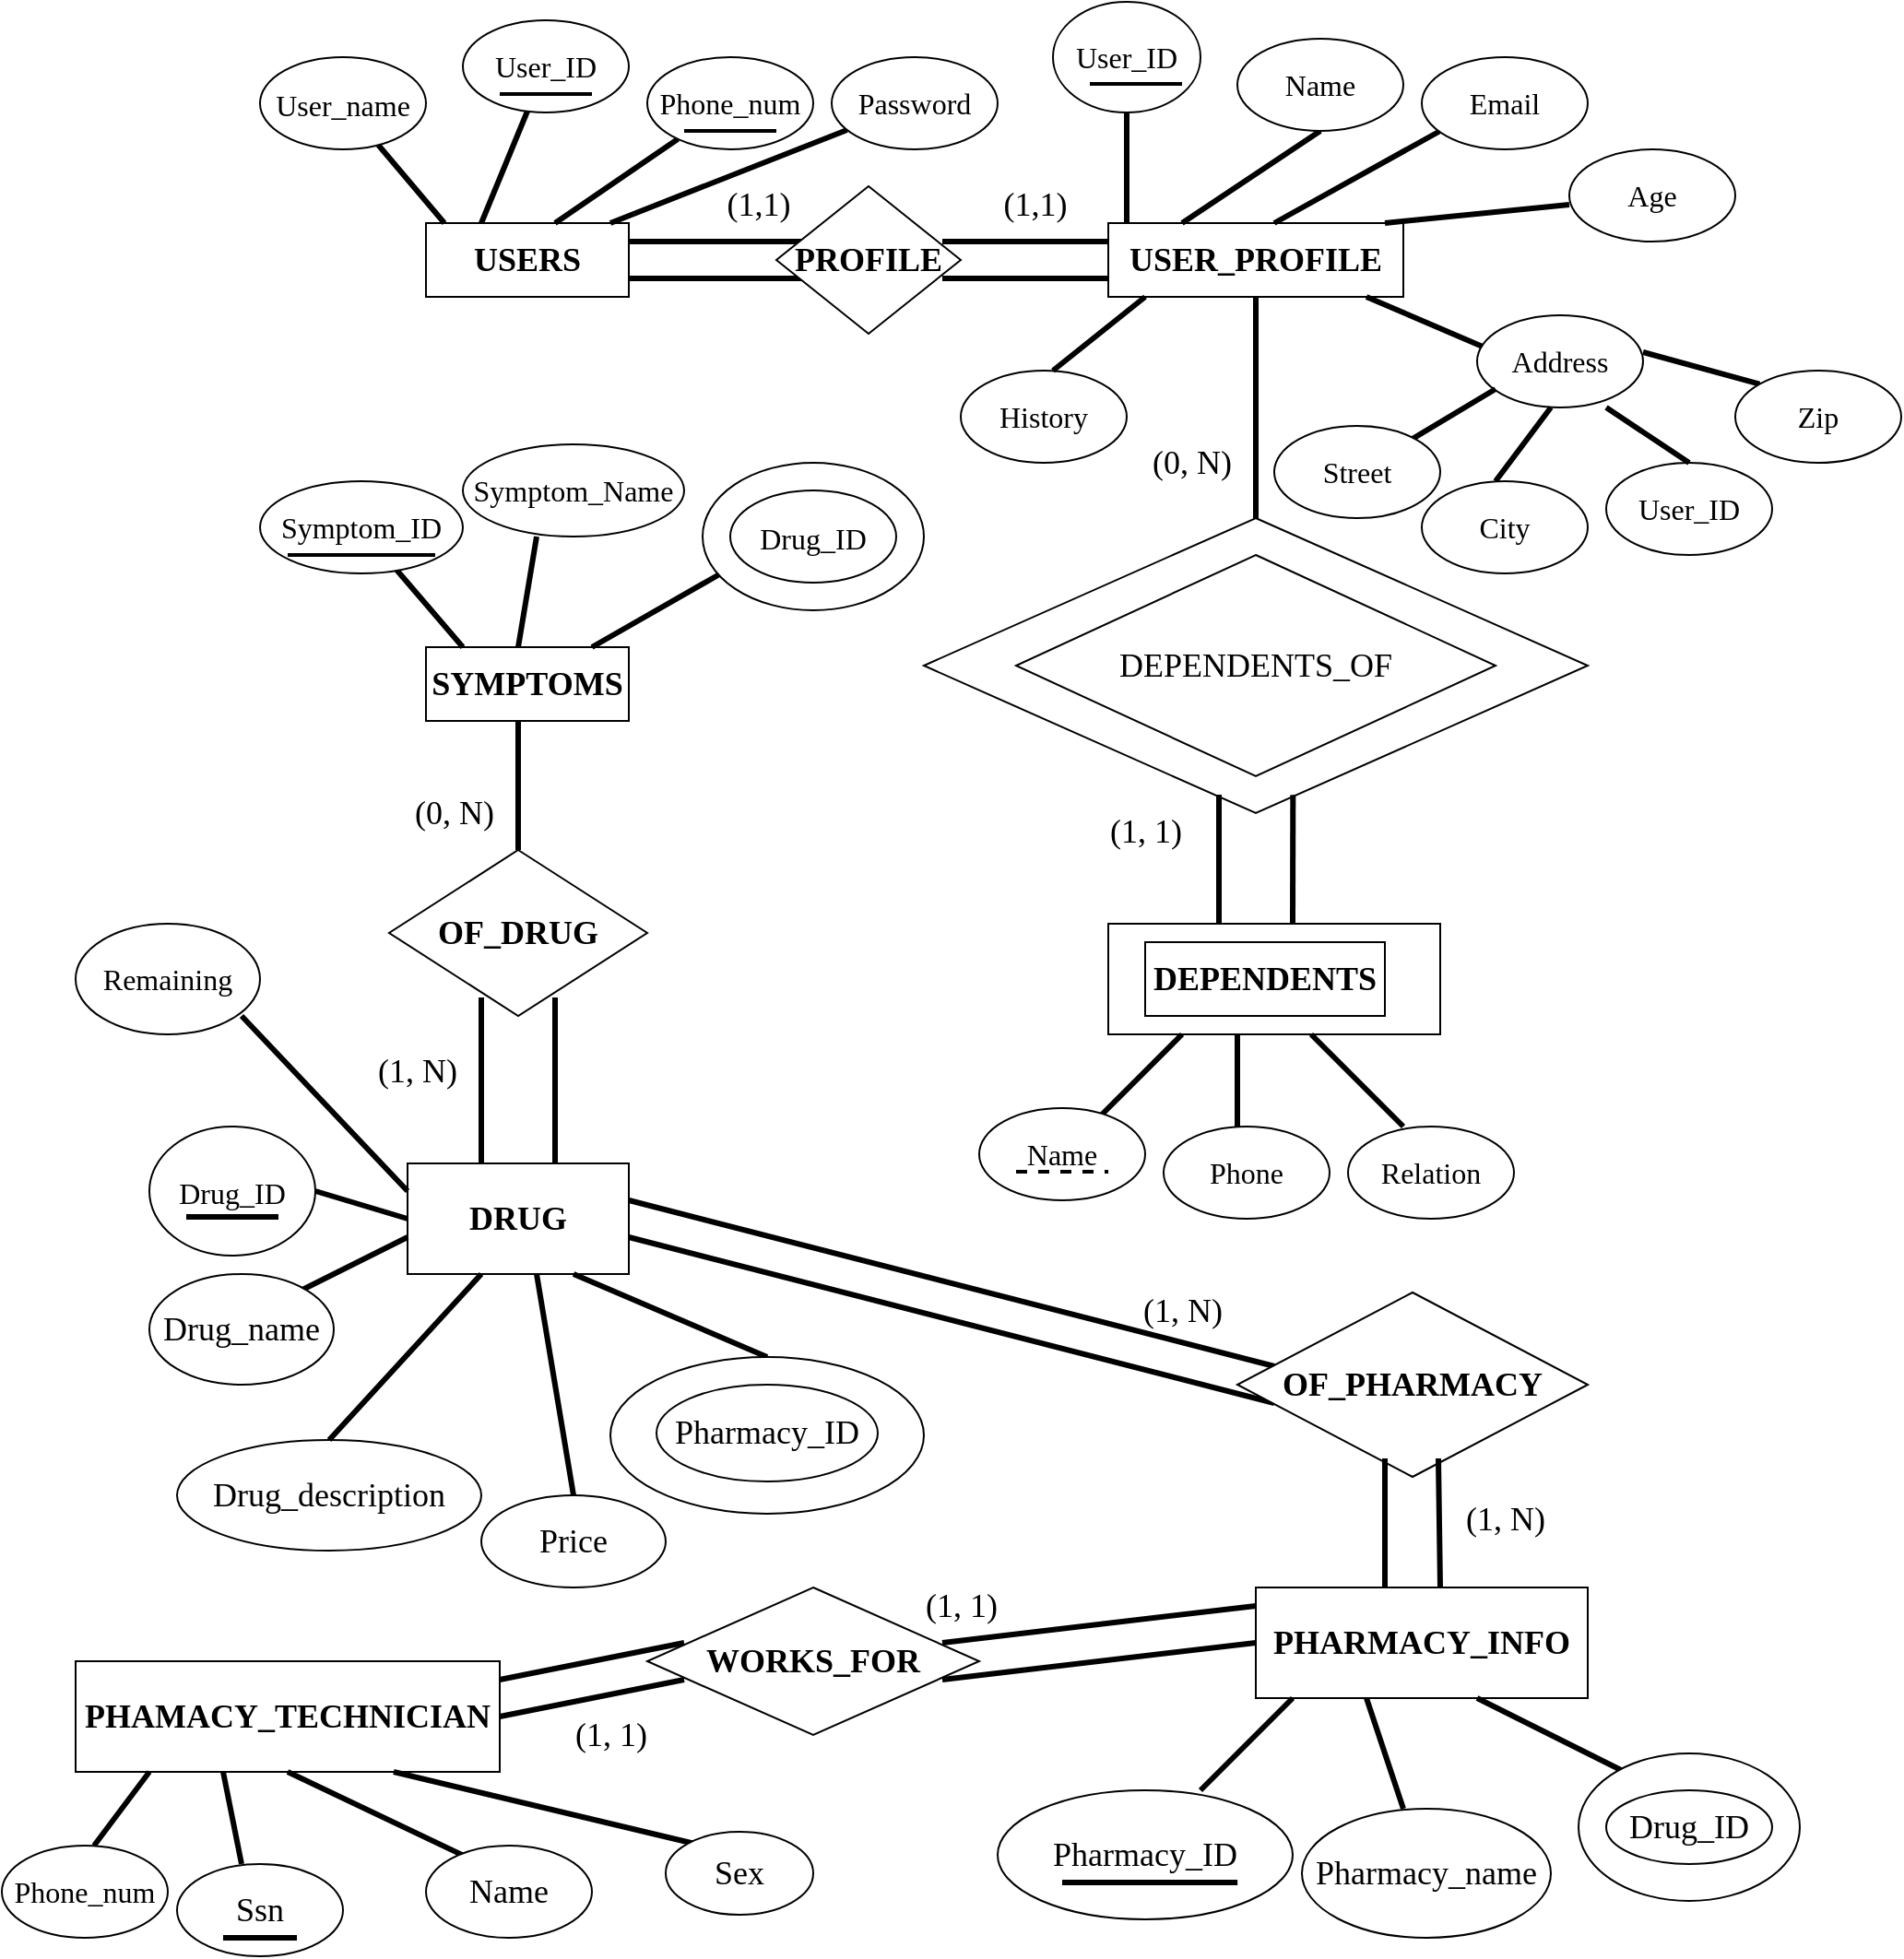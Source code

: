 <mxfile version="20.8.23" type="github">
  <diagram id="R2lEEEUBdFMjLlhIrx00" name="Page-1">
    <mxGraphModel dx="1804" dy="662" grid="1" gridSize="10" guides="1" tooltips="1" connect="1" arrows="1" fold="1" page="1" pageScale="1" pageWidth="850" pageHeight="1100" math="0" shadow="0" extFonts="Permanent Marker^https://fonts.googleapis.com/css?family=Permanent+Marker">
      <root>
        <mxCell id="0" />
        <mxCell id="1" parent="0" />
        <mxCell id="4P1G4LsWBmaIqUn7CIRd-1" value="&lt;h4 style=&quot;font-size: 19px;&quot;&gt;&lt;font style=&quot;font-size: 19px;&quot;&gt;&lt;font style=&quot;font-size: 19px;&quot;&gt;&lt;font style=&quot;font-size: 19px;&quot;&gt;&lt;font style=&quot;font-size: 19px;&quot;&gt;&lt;font style=&quot;font-size: 19px;&quot;&gt;&lt;font style=&quot;font-size: 19px;&quot;&gt;&lt;font style=&quot;font-size: 19px;&quot;&gt;&lt;font style=&quot;font-size: 19px;&quot;&gt;&lt;font style=&quot;font-size: 19px;&quot; face=&quot;Times New Roman&quot;&gt;&lt;font style=&quot;font-size: 18px;&quot;&gt;USERS&lt;/font&gt;&lt;/font&gt;&lt;/font&gt;&lt;/font&gt;&lt;/font&gt;&lt;/font&gt;&lt;/font&gt;&lt;/font&gt;&lt;/font&gt;&lt;/font&gt;&lt;/h4&gt;" style="rounded=0;whiteSpace=wrap;html=1;" parent="1" vertex="1">
          <mxGeometry x="110" y="120" width="110" height="40" as="geometry" />
        </mxCell>
        <mxCell id="4P1G4LsWBmaIqUn7CIRd-2" value="" style="endArrow=none;html=1;rounded=0;fontFamily=Times New Roman;fontSize=20;strokeWidth=3;" parent="1" target="4P1G4LsWBmaIqUn7CIRd-3" edge="1">
          <mxGeometry width="50" height="50" relative="1" as="geometry">
            <mxPoint x="120" y="120" as="sourcePoint" />
            <mxPoint x="80" y="80" as="targetPoint" />
          </mxGeometry>
        </mxCell>
        <mxCell id="4P1G4LsWBmaIqUn7CIRd-3" value="&lt;font style=&quot;font-size: 19px;&quot;&gt;&lt;font style=&quot;font-size: 18px;&quot;&gt;&lt;font style=&quot;font-size: 17px;&quot;&gt;&lt;font style=&quot;font-size: 16px;&quot;&gt;User_name&lt;/font&gt;&lt;/font&gt;&lt;/font&gt;&lt;/font&gt;" style="ellipse;whiteSpace=wrap;html=1;fontFamily=Times New Roman;fontSize=20;" parent="1" vertex="1">
          <mxGeometry x="20" y="30" width="90" height="50" as="geometry" />
        </mxCell>
        <mxCell id="4P1G4LsWBmaIqUn7CIRd-5" value="" style="endArrow=none;html=1;rounded=0;strokeWidth=3;fontFamily=Times New Roman;fontSize=16;" parent="1" target="4P1G4LsWBmaIqUn7CIRd-6" edge="1">
          <mxGeometry width="50" height="50" relative="1" as="geometry">
            <mxPoint x="140" y="120" as="sourcePoint" />
            <mxPoint x="160" y="60" as="targetPoint" />
          </mxGeometry>
        </mxCell>
        <mxCell id="4P1G4LsWBmaIqUn7CIRd-6" value="User_ID" style="ellipse;whiteSpace=wrap;html=1;fontFamily=Times New Roman;fontSize=16;" parent="1" vertex="1">
          <mxGeometry x="130" y="10" width="90" height="50" as="geometry" />
        </mxCell>
        <mxCell id="4P1G4LsWBmaIqUn7CIRd-9" value="" style="endArrow=none;html=1;rounded=0;strokeWidth=2;fontFamily=Times New Roman;fontSize=16;" parent="1" edge="1">
          <mxGeometry width="50" height="50" relative="1" as="geometry">
            <mxPoint x="150" y="50" as="sourcePoint" />
            <mxPoint x="200" y="50" as="targetPoint" />
          </mxGeometry>
        </mxCell>
        <mxCell id="4P1G4LsWBmaIqUn7CIRd-10" value="" style="endArrow=none;html=1;rounded=0;strokeWidth=3;fontFamily=Times New Roman;fontSize=16;" parent="1" target="4P1G4LsWBmaIqUn7CIRd-12" edge="1">
          <mxGeometry width="50" height="50" relative="1" as="geometry">
            <mxPoint x="180" y="120" as="sourcePoint" />
            <mxPoint x="240" y="70" as="targetPoint" />
          </mxGeometry>
        </mxCell>
        <mxCell id="4P1G4LsWBmaIqUn7CIRd-12" value="Phone_num" style="ellipse;whiteSpace=wrap;html=1;fontFamily=Times New Roman;fontSize=16;" parent="1" vertex="1">
          <mxGeometry x="230" y="30" width="90" height="50" as="geometry" />
        </mxCell>
        <mxCell id="4P1G4LsWBmaIqUn7CIRd-13" value="" style="endArrow=none;html=1;rounded=0;strokeWidth=2;fontFamily=Times New Roman;fontSize=16;" parent="1" edge="1">
          <mxGeometry width="50" height="50" relative="1" as="geometry">
            <mxPoint x="250" y="70" as="sourcePoint" />
            <mxPoint x="300" y="70" as="targetPoint" />
          </mxGeometry>
        </mxCell>
        <mxCell id="4P1G4LsWBmaIqUn7CIRd-14" value="" style="endArrow=none;html=1;rounded=0;strokeWidth=3;fontFamily=Times New Roman;fontSize=16;" parent="1" target="4P1G4LsWBmaIqUn7CIRd-15" edge="1">
          <mxGeometry width="50" height="50" relative="1" as="geometry">
            <mxPoint x="210" y="120" as="sourcePoint" />
            <mxPoint x="390" y="70" as="targetPoint" />
          </mxGeometry>
        </mxCell>
        <mxCell id="4P1G4LsWBmaIqUn7CIRd-15" value="Password" style="ellipse;whiteSpace=wrap;html=1;fontFamily=Times New Roman;fontSize=16;" parent="1" vertex="1">
          <mxGeometry x="330" y="30" width="90" height="50" as="geometry" />
        </mxCell>
        <mxCell id="4P1G4LsWBmaIqUn7CIRd-16" value="" style="endArrow=none;html=1;rounded=0;strokeWidth=3;fontFamily=Times New Roman;fontSize=16;" parent="1" edge="1">
          <mxGeometry width="50" height="50" relative="1" as="geometry">
            <mxPoint x="220" y="130" as="sourcePoint" />
            <mxPoint x="320" y="130" as="targetPoint" />
          </mxGeometry>
        </mxCell>
        <mxCell id="4P1G4LsWBmaIqUn7CIRd-24" value="(1,1)" style="edgeLabel;html=1;align=center;verticalAlign=middle;resizable=0;points=[];fontSize=18;fontFamily=Times New Roman;" parent="4P1G4LsWBmaIqUn7CIRd-16" vertex="1" connectable="0">
          <mxGeometry x="0.18" y="10" relative="1" as="geometry">
            <mxPoint x="11" y="-10" as="offset" />
          </mxGeometry>
        </mxCell>
        <mxCell id="4P1G4LsWBmaIqUn7CIRd-17" value="" style="endArrow=none;html=1;rounded=0;strokeWidth=3;fontFamily=Times New Roman;fontSize=16;" parent="1" edge="1">
          <mxGeometry width="50" height="50" relative="1" as="geometry">
            <mxPoint x="220" y="150" as="sourcePoint" />
            <mxPoint x="320" y="150" as="targetPoint" />
          </mxGeometry>
        </mxCell>
        <mxCell id="4P1G4LsWBmaIqUn7CIRd-19" value="&lt;h4 style=&quot;font-size: 18px;&quot;&gt;&lt;font style=&quot;font-size: 18px;&quot;&gt;PROFILE&lt;br&gt;&lt;/font&gt;&lt;/h4&gt;" style="rhombus;whiteSpace=wrap;html=1;fontFamily=Times New Roman;fontSize=16;" parent="1" vertex="1">
          <mxGeometry x="300" y="100" width="100" height="80" as="geometry" />
        </mxCell>
        <mxCell id="4P1G4LsWBmaIqUn7CIRd-20" value="" style="endArrow=none;html=1;rounded=0;strokeWidth=3;fontFamily=Times New Roman;fontSize=20;" parent="1" edge="1">
          <mxGeometry width="50" height="50" relative="1" as="geometry">
            <mxPoint x="390" y="130" as="sourcePoint" />
            <mxPoint x="490" y="130" as="targetPoint" />
          </mxGeometry>
        </mxCell>
        <mxCell id="4P1G4LsWBmaIqUn7CIRd-22" value="" style="endArrow=none;html=1;rounded=0;strokeWidth=3;fontFamily=Times New Roman;fontSize=20;" parent="1" edge="1">
          <mxGeometry width="50" height="50" relative="1" as="geometry">
            <mxPoint x="390" y="150" as="sourcePoint" />
            <mxPoint x="490" y="150" as="targetPoint" />
          </mxGeometry>
        </mxCell>
        <mxCell id="4P1G4LsWBmaIqUn7CIRd-23" value="&lt;h4 style=&quot;font-size: 19px;&quot;&gt;&lt;font style=&quot;font-size: 19px;&quot;&gt;&lt;font style=&quot;font-size: 18px;&quot;&gt;USER_PROFILE&lt;/font&gt;&lt;/font&gt;&lt;/h4&gt;" style="rounded=0;whiteSpace=wrap;html=1;fontFamily=Times New Roman;fontSize=20;" parent="1" vertex="1">
          <mxGeometry x="480" y="120" width="160" height="40" as="geometry" />
        </mxCell>
        <mxCell id="4P1G4LsWBmaIqUn7CIRd-25" value="(1,1)" style="edgeLabel;html=1;align=center;verticalAlign=middle;resizable=0;points=[];fontSize=18;fontFamily=Times New Roman;" parent="1" vertex="1" connectable="0">
          <mxGeometry x="440" y="110" as="geometry" />
        </mxCell>
        <mxCell id="4P1G4LsWBmaIqUn7CIRd-26" value="User_ID" style="ellipse;whiteSpace=wrap;html=1;fontFamily=Times New Roman;fontSize=16;" parent="1" vertex="1">
          <mxGeometry x="450" width="80" height="60" as="geometry" />
        </mxCell>
        <mxCell id="4P1G4LsWBmaIqUn7CIRd-27" value="" style="endArrow=none;html=1;rounded=0;strokeWidth=3;fontFamily=Times New Roman;fontSize=18;entryX=0.5;entryY=1;entryDx=0;entryDy=0;" parent="1" target="4P1G4LsWBmaIqUn7CIRd-26" edge="1">
          <mxGeometry width="50" height="50" relative="1" as="geometry">
            <mxPoint x="490" y="120" as="sourcePoint" />
            <mxPoint x="540" y="70" as="targetPoint" />
          </mxGeometry>
        </mxCell>
        <mxCell id="4P1G4LsWBmaIqUn7CIRd-28" value="" style="endArrow=none;html=1;rounded=0;strokeWidth=3;fontFamily=Times New Roman;fontSize=18;entryX=0.5;entryY=1;entryDx=0;entryDy=0;" parent="1" target="4P1G4LsWBmaIqUn7CIRd-29" edge="1">
          <mxGeometry width="50" height="50" relative="1" as="geometry">
            <mxPoint x="520" y="120" as="sourcePoint" />
            <mxPoint x="560" y="60" as="targetPoint" />
          </mxGeometry>
        </mxCell>
        <mxCell id="4P1G4LsWBmaIqUn7CIRd-29" value="Name" style="ellipse;whiteSpace=wrap;html=1;fontFamily=Times New Roman;fontSize=16;" parent="1" vertex="1">
          <mxGeometry x="550" y="20" width="90" height="50" as="geometry" />
        </mxCell>
        <mxCell id="4P1G4LsWBmaIqUn7CIRd-30" value="" style="endArrow=none;html=1;rounded=0;strokeWidth=3;fontFamily=Times New Roman;fontSize=18;" parent="1" edge="1">
          <mxGeometry width="50" height="50" relative="1" as="geometry">
            <mxPoint x="570" y="120" as="sourcePoint" />
            <mxPoint x="660" y="70" as="targetPoint" />
          </mxGeometry>
        </mxCell>
        <mxCell id="4P1G4LsWBmaIqUn7CIRd-31" value="Email" style="ellipse;whiteSpace=wrap;html=1;fontFamily=Times New Roman;fontSize=16;" parent="1" vertex="1">
          <mxGeometry x="650" y="30" width="90" height="50" as="geometry" />
        </mxCell>
        <mxCell id="4P1G4LsWBmaIqUn7CIRd-32" value="" style="endArrow=none;html=1;rounded=0;strokeWidth=3;fontFamily=Times New Roman;fontSize=18;" parent="1" edge="1">
          <mxGeometry width="50" height="50" relative="1" as="geometry">
            <mxPoint x="630" y="120" as="sourcePoint" />
            <mxPoint x="730" y="110" as="targetPoint" />
          </mxGeometry>
        </mxCell>
        <mxCell id="4P1G4LsWBmaIqUn7CIRd-33" value="Age" style="ellipse;whiteSpace=wrap;html=1;fontFamily=Times New Roman;fontSize=16;" parent="1" vertex="1">
          <mxGeometry x="730" y="80" width="90" height="50" as="geometry" />
        </mxCell>
        <mxCell id="4P1G4LsWBmaIqUn7CIRd-34" value="" style="endArrow=none;html=1;rounded=0;strokeWidth=3;fontFamily=Times New Roman;fontSize=18;" parent="1" edge="1">
          <mxGeometry width="50" height="50" relative="1" as="geometry">
            <mxPoint x="690" y="190" as="sourcePoint" />
            <mxPoint x="620" y="160" as="targetPoint" />
          </mxGeometry>
        </mxCell>
        <mxCell id="4P1G4LsWBmaIqUn7CIRd-35" value="Address" style="ellipse;whiteSpace=wrap;html=1;fontFamily=Times New Roman;fontSize=16;" parent="1" vertex="1">
          <mxGeometry x="680" y="170" width="90" height="50" as="geometry" />
        </mxCell>
        <mxCell id="4P1G4LsWBmaIqUn7CIRd-36" value="" style="endArrow=none;html=1;rounded=0;strokeWidth=3;fontFamily=Times New Roman;fontSize=18;" parent="1" edge="1">
          <mxGeometry width="50" height="50" relative="1" as="geometry">
            <mxPoint x="640" y="240" as="sourcePoint" />
            <mxPoint x="690" y="210" as="targetPoint" />
          </mxGeometry>
        </mxCell>
        <mxCell id="4P1G4LsWBmaIqUn7CIRd-37" value="Street" style="ellipse;whiteSpace=wrap;html=1;fontFamily=Times New Roman;fontSize=16;" parent="1" vertex="1">
          <mxGeometry x="570" y="230" width="90" height="50" as="geometry" />
        </mxCell>
        <mxCell id="4P1G4LsWBmaIqUn7CIRd-39" value="" style="endArrow=none;html=1;rounded=0;strokeWidth=3;fontFamily=Times New Roman;fontSize=18;" parent="1" edge="1">
          <mxGeometry width="50" height="50" relative="1" as="geometry">
            <mxPoint x="700" y="260" as="sourcePoint" />
            <mxPoint x="700.136" y="259.456" as="targetPoint" />
          </mxGeometry>
        </mxCell>
        <mxCell id="4P1G4LsWBmaIqUn7CIRd-41" value="" style="endArrow=none;html=1;rounded=0;strokeWidth=3;fontFamily=Times New Roman;fontSize=18;" parent="1" edge="1">
          <mxGeometry width="50" height="50" relative="1" as="geometry">
            <mxPoint x="690" y="260" as="sourcePoint" />
            <mxPoint x="720" y="220" as="targetPoint" />
          </mxGeometry>
        </mxCell>
        <mxCell id="4P1G4LsWBmaIqUn7CIRd-42" value="City" style="ellipse;whiteSpace=wrap;html=1;fontFamily=Times New Roman;fontSize=16;" parent="1" vertex="1">
          <mxGeometry x="650" y="260" width="90" height="50" as="geometry" />
        </mxCell>
        <mxCell id="4P1G4LsWBmaIqUn7CIRd-43" value="" style="endArrow=none;html=1;rounded=0;strokeWidth=3;fontFamily=Times New Roman;fontSize=18;entryX=0;entryY=0;entryDx=0;entryDy=0;" parent="1" target="4P1G4LsWBmaIqUn7CIRd-46" edge="1">
          <mxGeometry width="50" height="50" relative="1" as="geometry">
            <mxPoint x="770" y="190" as="sourcePoint" />
            <mxPoint x="820" y="140" as="targetPoint" />
          </mxGeometry>
        </mxCell>
        <mxCell id="4P1G4LsWBmaIqUn7CIRd-44" value="User_ID" style="ellipse;whiteSpace=wrap;html=1;fontFamily=Times New Roman;fontSize=16;" parent="1" vertex="1">
          <mxGeometry x="750" y="250" width="90" height="50" as="geometry" />
        </mxCell>
        <mxCell id="4P1G4LsWBmaIqUn7CIRd-45" value="" style="endArrow=none;html=1;rounded=0;strokeWidth=3;fontFamily=Times New Roman;fontSize=18;exitX=0.5;exitY=0;exitDx=0;exitDy=0;" parent="1" source="4P1G4LsWBmaIqUn7CIRd-44" edge="1">
          <mxGeometry width="50" height="50" relative="1" as="geometry">
            <mxPoint x="700" y="270" as="sourcePoint" />
            <mxPoint x="750" y="220" as="targetPoint" />
          </mxGeometry>
        </mxCell>
        <mxCell id="4P1G4LsWBmaIqUn7CIRd-46" value="Zip" style="ellipse;whiteSpace=wrap;html=1;fontFamily=Times New Roman;fontSize=16;" parent="1" vertex="1">
          <mxGeometry x="820" y="200" width="90" height="50" as="geometry" />
        </mxCell>
        <mxCell id="4P1G4LsWBmaIqUn7CIRd-49" style="edgeStyle=orthogonalEdgeStyle;rounded=0;orthogonalLoop=1;jettySize=auto;html=1;exitX=0;exitY=1;exitDx=0;exitDy=0;strokeWidth=3;fontFamily=Times New Roman;fontSize=18;" parent="1" source="4P1G4LsWBmaIqUn7CIRd-47" edge="1">
          <mxGeometry relative="1" as="geometry">
            <mxPoint x="413" y="243" as="targetPoint" />
          </mxGeometry>
        </mxCell>
        <mxCell id="4P1G4LsWBmaIqUn7CIRd-47" value="History" style="ellipse;whiteSpace=wrap;html=1;fontFamily=Times New Roman;fontSize=16;" parent="1" vertex="1">
          <mxGeometry x="400" y="200" width="90" height="50" as="geometry" />
        </mxCell>
        <mxCell id="4P1G4LsWBmaIqUn7CIRd-48" value="" style="endArrow=none;html=1;rounded=0;strokeWidth=3;fontFamily=Times New Roman;fontSize=18;" parent="1" edge="1">
          <mxGeometry width="50" height="50" relative="1" as="geometry">
            <mxPoint x="450" y="200" as="sourcePoint" />
            <mxPoint x="500" y="160" as="targetPoint" />
          </mxGeometry>
        </mxCell>
        <mxCell id="4P1G4LsWBmaIqUn7CIRd-51" value="" style="endArrow=none;html=1;rounded=0;strokeWidth=2;fontFamily=Times New Roman;fontSize=16;" parent="1" edge="1">
          <mxGeometry width="50" height="50" relative="1" as="geometry">
            <mxPoint x="470" y="44.5" as="sourcePoint" />
            <mxPoint x="520" y="44.5" as="targetPoint" />
          </mxGeometry>
        </mxCell>
        <mxCell id="4P1G4LsWBmaIqUn7CIRd-52" value="" style="endArrow=none;html=1;rounded=0;strokeWidth=3;fontFamily=Times New Roman;fontSize=18;" parent="1" edge="1">
          <mxGeometry width="50" height="50" relative="1" as="geometry">
            <mxPoint x="560" y="300" as="sourcePoint" />
            <mxPoint x="560" y="160" as="targetPoint" />
          </mxGeometry>
        </mxCell>
        <mxCell id="4P1G4LsWBmaIqUn7CIRd-54" value="" style="rhombus;whiteSpace=wrap;html=1;fontFamily=Times New Roman;fontSize=18;" parent="1" vertex="1">
          <mxGeometry x="380" y="280" width="360" height="160" as="geometry" />
        </mxCell>
        <mxCell id="4P1G4LsWBmaIqUn7CIRd-55" value="DEPENDENTS_OF" style="rhombus;whiteSpace=wrap;html=1;fontFamily=Times New Roman;fontSize=18;" parent="1" vertex="1">
          <mxGeometry x="430" y="300" width="260" height="120" as="geometry" />
        </mxCell>
        <mxCell id="4P1G4LsWBmaIqUn7CIRd-57" value="" style="endArrow=none;html=1;rounded=0;strokeWidth=3;fontFamily=Times New Roman;fontSize=18;" parent="1" edge="1">
          <mxGeometry width="50" height="50" relative="1" as="geometry">
            <mxPoint x="540" y="500" as="sourcePoint" />
            <mxPoint x="540" y="430" as="targetPoint" />
            <Array as="points">
              <mxPoint x="540" y="470" />
            </Array>
          </mxGeometry>
        </mxCell>
        <mxCell id="4P1G4LsWBmaIqUn7CIRd-60" value="" style="endArrow=none;html=1;rounded=0;strokeWidth=3;fontFamily=Times New Roman;fontSize=18;" parent="1" target="4P1G4LsWBmaIqUn7CIRd-59" edge="1">
          <mxGeometry width="50" height="50" relative="1" as="geometry">
            <mxPoint x="580" y="500" as="sourcePoint" />
            <mxPoint x="580" y="430" as="targetPoint" />
          </mxGeometry>
        </mxCell>
        <mxCell id="4P1G4LsWBmaIqUn7CIRd-59" value="" style="rounded=0;whiteSpace=wrap;html=1;fontFamily=Times New Roman;fontSize=18;" parent="1" vertex="1">
          <mxGeometry x="480" y="500" width="180" height="60" as="geometry" />
        </mxCell>
        <mxCell id="4P1G4LsWBmaIqUn7CIRd-61" value="" style="endArrow=none;html=1;rounded=0;strokeWidth=3;fontFamily=Times New Roman;fontSize=18;entryX=0.556;entryY=0.938;entryDx=0;entryDy=0;entryPerimeter=0;" parent="1" target="4P1G4LsWBmaIqUn7CIRd-54" edge="1">
          <mxGeometry width="50" height="50" relative="1" as="geometry">
            <mxPoint x="580" y="500" as="sourcePoint" />
            <mxPoint x="580" y="440" as="targetPoint" />
          </mxGeometry>
        </mxCell>
        <mxCell id="4P1G4LsWBmaIqUn7CIRd-62" value="&lt;h4&gt;DEPENDENTS&lt;/h4&gt;" style="rounded=0;whiteSpace=wrap;html=1;fontFamily=Times New Roman;fontSize=18;" parent="1" vertex="1">
          <mxGeometry x="500" y="510" width="130" height="40" as="geometry" />
        </mxCell>
        <mxCell id="4P1G4LsWBmaIqUn7CIRd-63" value="" style="endArrow=none;html=1;rounded=0;strokeWidth=3;fontFamily=Times New Roman;fontSize=18;" parent="1" edge="1">
          <mxGeometry width="50" height="50" relative="1" as="geometry">
            <mxPoint x="470" y="610" as="sourcePoint" />
            <mxPoint x="520" y="560" as="targetPoint" />
          </mxGeometry>
        </mxCell>
        <mxCell id="4P1G4LsWBmaIqUn7CIRd-65" value="Name" style="ellipse;whiteSpace=wrap;html=1;fontFamily=Times New Roman;fontSize=16;" parent="1" vertex="1">
          <mxGeometry x="410" y="600" width="90" height="50" as="geometry" />
        </mxCell>
        <mxCell id="4P1G4LsWBmaIqUn7CIRd-66" value="" style="endArrow=none;html=1;rounded=0;strokeWidth=3;fontFamily=Times New Roman;fontSize=18;" parent="1" edge="1">
          <mxGeometry width="50" height="50" relative="1" as="geometry">
            <mxPoint x="550" y="610" as="sourcePoint" />
            <mxPoint x="550" y="560" as="targetPoint" />
          </mxGeometry>
        </mxCell>
        <mxCell id="4P1G4LsWBmaIqUn7CIRd-67" value="Phone" style="ellipse;whiteSpace=wrap;html=1;fontFamily=Times New Roman;fontSize=16;" parent="1" vertex="1">
          <mxGeometry x="510" y="610" width="90" height="50" as="geometry" />
        </mxCell>
        <mxCell id="4P1G4LsWBmaIqUn7CIRd-69" value="" style="endArrow=none;html=1;rounded=0;strokeWidth=3;fontFamily=Times New Roman;fontSize=18;" parent="1" edge="1">
          <mxGeometry width="50" height="50" relative="1" as="geometry">
            <mxPoint x="590" y="560" as="sourcePoint" />
            <mxPoint x="640" y="610" as="targetPoint" />
          </mxGeometry>
        </mxCell>
        <mxCell id="4P1G4LsWBmaIqUn7CIRd-70" value="Relation" style="ellipse;whiteSpace=wrap;html=1;fontFamily=Times New Roman;fontSize=16;" parent="1" vertex="1">
          <mxGeometry x="610" y="610" width="90" height="50" as="geometry" />
        </mxCell>
        <mxCell id="4P1G4LsWBmaIqUn7CIRd-71" value="" style="endArrow=none;dashed=1;html=1;rounded=0;strokeWidth=2;fontFamily=Times New Roman;fontSize=18;" parent="1" edge="1">
          <mxGeometry width="50" height="50" relative="1" as="geometry">
            <mxPoint x="430" y="634.5" as="sourcePoint" />
            <mxPoint x="480" y="634.5" as="targetPoint" />
          </mxGeometry>
        </mxCell>
        <mxCell id="4P1G4LsWBmaIqUn7CIRd-72" value="(0, N)" style="text;html=1;align=center;verticalAlign=middle;resizable=0;points=[];autosize=1;strokeColor=none;fillColor=none;fontSize=18;fontFamily=Times New Roman;" parent="1" vertex="1">
          <mxGeometry x="490" y="230" width="70" height="40" as="geometry" />
        </mxCell>
        <mxCell id="4P1G4LsWBmaIqUn7CIRd-73" value="(1, 1)" style="text;html=1;align=center;verticalAlign=middle;resizable=0;points=[];autosize=1;strokeColor=none;fillColor=none;fontSize=18;fontFamily=Times New Roman;" parent="1" vertex="1">
          <mxGeometry x="470" y="430" width="60" height="40" as="geometry" />
        </mxCell>
        <mxCell id="4P1G4LsWBmaIqUn7CIRd-74" value="&lt;h4&gt;&lt;font style=&quot;font-size: 18px;&quot;&gt;&lt;font style=&quot;font-size: 18px;&quot;&gt;&lt;font face=&quot;Times New Roman&quot;&gt;SYMPTOMS&lt;/font&gt;&lt;/font&gt;&lt;/font&gt;&lt;/h4&gt;" style="rounded=0;whiteSpace=wrap;html=1;" parent="1" vertex="1">
          <mxGeometry x="110" y="350" width="110" height="40" as="geometry" />
        </mxCell>
        <mxCell id="4P1G4LsWBmaIqUn7CIRd-75" value="" style="endArrow=none;html=1;rounded=0;fontFamily=Times New Roman;fontSize=20;strokeWidth=3;" parent="1" edge="1">
          <mxGeometry width="50" height="50" relative="1" as="geometry">
            <mxPoint x="130" y="350" as="sourcePoint" />
            <mxPoint x="94" y="308" as="targetPoint" />
          </mxGeometry>
        </mxCell>
        <mxCell id="4P1G4LsWBmaIqUn7CIRd-76" value="Symptom_ID" style="ellipse;whiteSpace=wrap;html=1;fontFamily=Times New Roman;fontSize=16;" parent="1" vertex="1">
          <mxGeometry x="20" y="260" width="110" height="50" as="geometry" />
        </mxCell>
        <mxCell id="4P1G4LsWBmaIqUn7CIRd-77" value="" style="endArrow=none;html=1;rounded=0;strokeWidth=2;fontFamily=Times New Roman;fontSize=18;" parent="1" edge="1">
          <mxGeometry width="50" height="50" relative="1" as="geometry">
            <mxPoint x="35" y="300" as="sourcePoint" />
            <mxPoint x="115" y="300" as="targetPoint" />
          </mxGeometry>
        </mxCell>
        <mxCell id="4P1G4LsWBmaIqUn7CIRd-78" value="" style="endArrow=none;html=1;rounded=0;strokeWidth=3;fontFamily=Times New Roman;fontSize=18;" parent="1" edge="1">
          <mxGeometry width="50" height="50" relative="1" as="geometry">
            <mxPoint x="160" y="350" as="sourcePoint" />
            <mxPoint x="170" y="290" as="targetPoint" />
          </mxGeometry>
        </mxCell>
        <mxCell id="4P1G4LsWBmaIqUn7CIRd-79" value="Symptom_Name" style="ellipse;whiteSpace=wrap;html=1;fontFamily=Times New Roman;fontSize=16;" parent="1" vertex="1">
          <mxGeometry x="130" y="240" width="120" height="50" as="geometry" />
        </mxCell>
        <mxCell id="4P1G4LsWBmaIqUn7CIRd-80" value="" style="endArrow=none;html=1;rounded=0;strokeWidth=3;fontFamily=Times New Roman;fontSize=18;" parent="1" edge="1">
          <mxGeometry width="50" height="50" relative="1" as="geometry">
            <mxPoint x="200" y="350" as="sourcePoint" />
            <mxPoint x="270" y="310" as="targetPoint" />
          </mxGeometry>
        </mxCell>
        <mxCell id="4P1G4LsWBmaIqUn7CIRd-83" value="" style="endArrow=none;html=1;rounded=0;strokeWidth=3;fontFamily=Times New Roman;fontSize=16;" parent="1" edge="1">
          <mxGeometry width="50" height="50" relative="1" as="geometry">
            <mxPoint x="160" y="460" as="sourcePoint" />
            <mxPoint x="160" y="390" as="targetPoint" />
          </mxGeometry>
        </mxCell>
        <mxCell id="4P1G4LsWBmaIqUn7CIRd-84" value="&lt;h4 style=&quot;font-size: 17px;&quot;&gt;&lt;font style=&quot;font-size: 17px;&quot;&gt;&lt;font style=&quot;font-size: 18px;&quot;&gt;OF_DRUG&lt;/font&gt;&lt;/font&gt;&lt;/h4&gt;" style="rhombus;whiteSpace=wrap;html=1;fontFamily=Times New Roman;fontSize=16;" parent="1" vertex="1">
          <mxGeometry x="90" y="460" width="140" height="90" as="geometry" />
        </mxCell>
        <mxCell id="4P1G4LsWBmaIqUn7CIRd-85" value="" style="endArrow=none;html=1;rounded=0;strokeWidth=3;fontFamily=Times New Roman;fontSize=18;" parent="1" edge="1">
          <mxGeometry width="50" height="50" relative="1" as="geometry">
            <mxPoint x="140" y="630" as="sourcePoint" />
            <mxPoint x="140" y="540" as="targetPoint" />
          </mxGeometry>
        </mxCell>
        <mxCell id="4P1G4LsWBmaIqUn7CIRd-86" value="" style="endArrow=none;html=1;rounded=0;strokeWidth=3;fontFamily=Times New Roman;fontSize=18;" parent="1" edge="1">
          <mxGeometry width="50" height="50" relative="1" as="geometry">
            <mxPoint x="180" y="630" as="sourcePoint" />
            <mxPoint x="180" y="540" as="targetPoint" />
          </mxGeometry>
        </mxCell>
        <mxCell id="4P1G4LsWBmaIqUn7CIRd-87" value="(0, N)" style="text;html=1;align=center;verticalAlign=middle;resizable=0;points=[];autosize=1;strokeColor=none;fillColor=none;fontSize=18;fontFamily=Times New Roman;" parent="1" vertex="1">
          <mxGeometry x="90" y="420" width="70" height="40" as="geometry" />
        </mxCell>
        <mxCell id="4P1G4LsWBmaIqUn7CIRd-88" value="(1, N)" style="text;html=1;align=center;verticalAlign=middle;resizable=0;points=[];autosize=1;strokeColor=none;fillColor=none;fontSize=18;fontFamily=Times New Roman;" parent="1" vertex="1">
          <mxGeometry x="70" y="560" width="70" height="40" as="geometry" />
        </mxCell>
        <mxCell id="4P1G4LsWBmaIqUn7CIRd-89" value="&lt;h4&gt;DRUG&lt;/h4&gt;" style="rounded=0;whiteSpace=wrap;html=1;fontFamily=Times New Roman;fontSize=18;" parent="1" vertex="1">
          <mxGeometry x="100" y="630" width="120" height="60" as="geometry" />
        </mxCell>
        <mxCell id="4P1G4LsWBmaIqUn7CIRd-91" value="" style="ellipse;whiteSpace=wrap;html=1;fontFamily=Times New Roman;fontSize=18;" parent="1" vertex="1">
          <mxGeometry x="260" y="250" width="120" height="80" as="geometry" />
        </mxCell>
        <mxCell id="4P1G4LsWBmaIqUn7CIRd-92" value="&lt;font style=&quot;font-size: 18px;&quot;&gt;&lt;font style=&quot;font-size: 18px;&quot;&gt;&lt;font style=&quot;font-size: 17px;&quot;&gt;&lt;font style=&quot;font-size: 16px;&quot;&gt;Drug_ID&lt;/font&gt;&lt;/font&gt;&lt;/font&gt;&lt;/font&gt;" style="ellipse;whiteSpace=wrap;html=1;fontFamily=Times New Roman;fontSize=20;" parent="1" vertex="1">
          <mxGeometry x="275" y="265" width="90" height="50" as="geometry" />
        </mxCell>
        <mxCell id="4P1G4LsWBmaIqUn7CIRd-93" value="&lt;font style=&quot;font-size: 18px;&quot;&gt;&lt;font style=&quot;font-size: 18px;&quot;&gt;&lt;font style=&quot;font-size: 17px;&quot;&gt;&lt;font style=&quot;font-size: 16px;&quot;&gt;Drug_ID&lt;/font&gt;&lt;/font&gt;&lt;/font&gt;&lt;/font&gt;" style="ellipse;whiteSpace=wrap;html=1;fontFamily=Times New Roman;fontSize=20;" parent="1" vertex="1">
          <mxGeometry x="-40" y="610" width="90" height="70" as="geometry" />
        </mxCell>
        <mxCell id="4P1G4LsWBmaIqUn7CIRd-94" value="" style="endArrow=none;html=1;rounded=0;strokeWidth=3;fontFamily=Times New Roman;fontSize=18;exitX=1;exitY=0.5;exitDx=0;exitDy=0;entryX=0;entryY=0.5;entryDx=0;entryDy=0;" parent="1" source="4P1G4LsWBmaIqUn7CIRd-93" target="4P1G4LsWBmaIqUn7CIRd-89" edge="1">
          <mxGeometry width="50" height="50" relative="1" as="geometry">
            <mxPoint y="730" as="sourcePoint" />
            <mxPoint x="50" y="680" as="targetPoint" />
          </mxGeometry>
        </mxCell>
        <mxCell id="4P1G4LsWBmaIqUn7CIRd-95" value="" style="endArrow=none;html=1;rounded=0;strokeWidth=3;fontFamily=Times New Roman;fontSize=18;" parent="1" edge="1">
          <mxGeometry width="50" height="50" relative="1" as="geometry">
            <mxPoint x="-20" y="659" as="sourcePoint" />
            <mxPoint x="30" y="659" as="targetPoint" />
          </mxGeometry>
        </mxCell>
        <mxCell id="4P1G4LsWBmaIqUn7CIRd-96" value="" style="endArrow=none;html=1;rounded=0;strokeWidth=3;fontFamily=Times New Roman;fontSize=18;" parent="1" edge="1">
          <mxGeometry width="50" height="50" relative="1" as="geometry">
            <mxPoint x="40" y="700" as="sourcePoint" />
            <mxPoint x="100" y="670" as="targetPoint" />
          </mxGeometry>
        </mxCell>
        <mxCell id="4P1G4LsWBmaIqUn7CIRd-97" value="Drug_name" style="ellipse;whiteSpace=wrap;html=1;fontFamily=Times New Roman;fontSize=18;" parent="1" vertex="1">
          <mxGeometry x="-40" y="690" width="100" height="60" as="geometry" />
        </mxCell>
        <mxCell id="4P1G4LsWBmaIqUn7CIRd-98" value="Drug_description" style="ellipse;whiteSpace=wrap;html=1;fontFamily=Times New Roman;fontSize=18;" parent="1" vertex="1">
          <mxGeometry x="-25" y="780" width="165" height="60" as="geometry" />
        </mxCell>
        <mxCell id="4P1G4LsWBmaIqUn7CIRd-99" value="" style="endArrow=none;html=1;rounded=0;strokeWidth=3;fontFamily=Times New Roman;fontSize=18;exitX=0.5;exitY=0;exitDx=0;exitDy=0;" parent="1" source="4P1G4LsWBmaIqUn7CIRd-98" edge="1">
          <mxGeometry width="50" height="50" relative="1" as="geometry">
            <mxPoint x="90" y="740" as="sourcePoint" />
            <mxPoint x="140" y="690" as="targetPoint" />
          </mxGeometry>
        </mxCell>
        <mxCell id="4P1G4LsWBmaIqUn7CIRd-101" value="" style="endArrow=none;html=1;rounded=0;strokeWidth=3;fontFamily=Times New Roman;fontSize=18;exitX=0.5;exitY=0;exitDx=0;exitDy=0;" parent="1" source="4P1G4LsWBmaIqUn7CIRd-102" edge="1">
          <mxGeometry width="50" height="50" relative="1" as="geometry">
            <mxPoint x="180" y="750" as="sourcePoint" />
            <mxPoint x="170" y="690" as="targetPoint" />
          </mxGeometry>
        </mxCell>
        <mxCell id="4P1G4LsWBmaIqUn7CIRd-102" value="Price" style="ellipse;whiteSpace=wrap;html=1;fontFamily=Times New Roman;fontSize=18;" parent="1" vertex="1">
          <mxGeometry x="140" y="810" width="100" height="50" as="geometry" />
        </mxCell>
        <mxCell id="4P1G4LsWBmaIqUn7CIRd-103" value="" style="endArrow=none;html=1;rounded=0;strokeWidth=3;fontFamily=Times New Roman;fontSize=18;entryX=0.75;entryY=1;entryDx=0;entryDy=0;exitX=0.5;exitY=0;exitDx=0;exitDy=0;" parent="1" source="4P1G4LsWBmaIqUn7CIRd-104" target="4P1G4LsWBmaIqUn7CIRd-89" edge="1">
          <mxGeometry width="50" height="50" relative="1" as="geometry">
            <mxPoint x="240" y="750" as="sourcePoint" />
            <mxPoint x="270" y="720" as="targetPoint" />
          </mxGeometry>
        </mxCell>
        <mxCell id="4P1G4LsWBmaIqUn7CIRd-104" value="" style="ellipse;whiteSpace=wrap;html=1;fontFamily=Times New Roman;fontSize=18;" parent="1" vertex="1">
          <mxGeometry x="210" y="735" width="170" height="85" as="geometry" />
        </mxCell>
        <mxCell id="4P1G4LsWBmaIqUn7CIRd-105" value="Pharmacy_ID" style="ellipse;whiteSpace=wrap;html=1;fontFamily=Times New Roman;fontSize=18;" parent="1" vertex="1">
          <mxGeometry x="235" y="750" width="120" height="52.5" as="geometry" />
        </mxCell>
        <mxCell id="4P1G4LsWBmaIqUn7CIRd-106" value="" style="endArrow=none;html=1;rounded=0;strokeWidth=3;fontFamily=Times New Roman;fontSize=18;" parent="1" edge="1">
          <mxGeometry width="50" height="50" relative="1" as="geometry">
            <mxPoint x="220" y="650" as="sourcePoint" />
            <mxPoint x="570" y="740" as="targetPoint" />
          </mxGeometry>
        </mxCell>
        <mxCell id="4P1G4LsWBmaIqUn7CIRd-107" value="" style="endArrow=none;html=1;rounded=0;strokeWidth=3;fontFamily=Times New Roman;fontSize=18;" parent="1" edge="1">
          <mxGeometry width="50" height="50" relative="1" as="geometry">
            <mxPoint x="220" y="670" as="sourcePoint" />
            <mxPoint x="570" y="760" as="targetPoint" />
          </mxGeometry>
        </mxCell>
        <mxCell id="4P1G4LsWBmaIqUn7CIRd-108" value="&lt;h4&gt;OF_PHARMACY&lt;/h4&gt;" style="rhombus;whiteSpace=wrap;html=1;fontFamily=Times New Roman;fontSize=18;direction=south;rotation=0;" parent="1" vertex="1">
          <mxGeometry x="550" y="700" width="190" height="100" as="geometry" />
        </mxCell>
        <mxCell id="4P1G4LsWBmaIqUn7CIRd-109" value="(1, N)" style="text;html=1;align=center;verticalAlign=middle;resizable=0;points=[];autosize=1;strokeColor=none;fillColor=none;fontSize=18;fontFamily=Times New Roman;" parent="1" vertex="1">
          <mxGeometry x="485" y="690" width="70" height="40" as="geometry" />
        </mxCell>
        <mxCell id="4P1G4LsWBmaIqUn7CIRd-110" value="" style="endArrow=none;html=1;rounded=0;strokeWidth=3;fontFamily=Times New Roman;fontSize=18;" parent="1" edge="1">
          <mxGeometry width="50" height="50" relative="1" as="geometry">
            <mxPoint x="630" y="860" as="sourcePoint" />
            <mxPoint x="630" y="790" as="targetPoint" />
          </mxGeometry>
        </mxCell>
        <mxCell id="4P1G4LsWBmaIqUn7CIRd-111" value="" style="endArrow=none;html=1;rounded=0;strokeWidth=3;fontFamily=Times New Roman;fontSize=18;" parent="1" edge="1">
          <mxGeometry width="50" height="50" relative="1" as="geometry">
            <mxPoint x="660" y="860" as="sourcePoint" />
            <mxPoint x="659" y="790" as="targetPoint" />
          </mxGeometry>
        </mxCell>
        <mxCell id="4P1G4LsWBmaIqUn7CIRd-112" value="&lt;h4&gt;PHARMACY_INFO&lt;/h4&gt;" style="rounded=0;whiteSpace=wrap;html=1;fontFamily=Times New Roman;fontSize=18;" parent="1" vertex="1">
          <mxGeometry x="560" y="860" width="180" height="60" as="geometry" />
        </mxCell>
        <mxCell id="4P1G4LsWBmaIqUn7CIRd-113" style="edgeStyle=orthogonalEdgeStyle;rounded=0;orthogonalLoop=1;jettySize=auto;html=1;exitX=0.5;exitY=1;exitDx=0;exitDy=0;strokeWidth=3;fontFamily=Times New Roman;fontSize=18;" parent="1" source="4P1G4LsWBmaIqUn7CIRd-112" target="4P1G4LsWBmaIqUn7CIRd-112" edge="1">
          <mxGeometry relative="1" as="geometry" />
        </mxCell>
        <mxCell id="4P1G4LsWBmaIqUn7CIRd-114" value="" style="endArrow=none;html=1;rounded=0;strokeWidth=3;fontFamily=Times New Roman;fontSize=18;" parent="1" edge="1">
          <mxGeometry width="50" height="50" relative="1" as="geometry">
            <mxPoint x="530" y="970" as="sourcePoint" />
            <mxPoint x="580" y="920" as="targetPoint" />
          </mxGeometry>
        </mxCell>
        <mxCell id="4P1G4LsWBmaIqUn7CIRd-115" value="Pharmacy_ID" style="ellipse;whiteSpace=wrap;html=1;fontFamily=Times New Roman;fontSize=18;" parent="1" vertex="1">
          <mxGeometry x="420" y="970" width="160" height="70" as="geometry" />
        </mxCell>
        <mxCell id="4P1G4LsWBmaIqUn7CIRd-116" value="" style="endArrow=none;html=1;rounded=0;strokeWidth=3;fontFamily=Times New Roman;fontSize=18;entryX=0.813;entryY=0.714;entryDx=0;entryDy=0;entryPerimeter=0;" parent="1" target="4P1G4LsWBmaIqUn7CIRd-115" edge="1">
          <mxGeometry width="50" height="50" relative="1" as="geometry">
            <mxPoint x="455" y="1020" as="sourcePoint" />
            <mxPoint x="525" y="1020" as="targetPoint" />
          </mxGeometry>
        </mxCell>
        <mxCell id="4P1G4LsWBmaIqUn7CIRd-117" value="" style="endArrow=none;html=1;rounded=0;strokeWidth=3;fontFamily=Times New Roman;fontSize=18;" parent="1" edge="1">
          <mxGeometry width="50" height="50" relative="1" as="geometry">
            <mxPoint x="640" y="980" as="sourcePoint" />
            <mxPoint x="620" y="920" as="targetPoint" />
          </mxGeometry>
        </mxCell>
        <mxCell id="4P1G4LsWBmaIqUn7CIRd-118" value="Pharmacy_name" style="ellipse;whiteSpace=wrap;html=1;fontFamily=Times New Roman;fontSize=18;" parent="1" vertex="1">
          <mxGeometry x="585" y="980" width="135" height="70" as="geometry" />
        </mxCell>
        <mxCell id="4P1G4LsWBmaIqUn7CIRd-119" value="" style="endArrow=none;html=1;rounded=0;strokeWidth=3;fontFamily=Times New Roman;fontSize=18;" parent="1" edge="1">
          <mxGeometry width="50" height="50" relative="1" as="geometry">
            <mxPoint x="760" y="960" as="sourcePoint" />
            <mxPoint x="680" y="920" as="targetPoint" />
          </mxGeometry>
        </mxCell>
        <mxCell id="4P1G4LsWBmaIqUn7CIRd-121" value="" style="ellipse;whiteSpace=wrap;html=1;fontFamily=Times New Roman;fontSize=18;" parent="1" vertex="1">
          <mxGeometry x="735" y="950" width="120" height="80" as="geometry" />
        </mxCell>
        <mxCell id="4P1G4LsWBmaIqUn7CIRd-122" value="Drug_ID" style="ellipse;whiteSpace=wrap;html=1;fontFamily=Times New Roman;fontSize=18;" parent="1" vertex="1">
          <mxGeometry x="750" y="970" width="90" height="40" as="geometry" />
        </mxCell>
        <mxCell id="4P1G4LsWBmaIqUn7CIRd-123" value="(1, N)" style="text;html=1;align=center;verticalAlign=middle;resizable=0;points=[];autosize=1;strokeColor=none;fillColor=none;fontSize=18;fontFamily=Times New Roman;" parent="1" vertex="1">
          <mxGeometry x="660" y="802.5" width="70" height="40" as="geometry" />
        </mxCell>
        <mxCell id="4P1G4LsWBmaIqUn7CIRd-124" value="" style="endArrow=none;html=1;rounded=0;strokeWidth=3;fontFamily=Times New Roman;fontSize=18;" parent="1" edge="1">
          <mxGeometry width="50" height="50" relative="1" as="geometry">
            <mxPoint x="390" y="890" as="sourcePoint" />
            <mxPoint x="560" y="870" as="targetPoint" />
          </mxGeometry>
        </mxCell>
        <mxCell id="4P1G4LsWBmaIqUn7CIRd-125" value="" style="endArrow=none;html=1;rounded=0;strokeWidth=3;fontFamily=Times New Roman;fontSize=18;" parent="1" edge="1">
          <mxGeometry width="50" height="50" relative="1" as="geometry">
            <mxPoint x="390" y="910" as="sourcePoint" />
            <mxPoint x="560" y="890" as="targetPoint" />
          </mxGeometry>
        </mxCell>
        <mxCell id="4P1G4LsWBmaIqUn7CIRd-126" value="&lt;h4&gt;WORKS_FOR&lt;/h4&gt;" style="rhombus;whiteSpace=wrap;html=1;fontFamily=Times New Roman;fontSize=18;" parent="1" vertex="1">
          <mxGeometry x="230" y="860" width="180" height="80" as="geometry" />
        </mxCell>
        <mxCell id="4P1G4LsWBmaIqUn7CIRd-127" value="(1, 1)" style="text;html=1;align=center;verticalAlign=middle;resizable=0;points=[];autosize=1;strokeColor=none;fillColor=none;fontSize=18;fontFamily=Times New Roman;" parent="1" vertex="1">
          <mxGeometry x="370" y="850" width="60" height="40" as="geometry" />
        </mxCell>
        <mxCell id="4P1G4LsWBmaIqUn7CIRd-128" value="" style="endArrow=none;html=1;rounded=0;strokeWidth=3;fontFamily=Times New Roman;fontSize=18;" parent="1" edge="1">
          <mxGeometry width="50" height="50" relative="1" as="geometry">
            <mxPoint x="150" y="930" as="sourcePoint" />
            <mxPoint x="250" y="910" as="targetPoint" />
          </mxGeometry>
        </mxCell>
        <mxCell id="4P1G4LsWBmaIqUn7CIRd-129" value="" style="endArrow=none;html=1;rounded=0;strokeWidth=3;fontFamily=Times New Roman;fontSize=18;" parent="1" edge="1">
          <mxGeometry width="50" height="50" relative="1" as="geometry">
            <mxPoint x="150" y="910" as="sourcePoint" />
            <mxPoint x="250" y="890" as="targetPoint" />
          </mxGeometry>
        </mxCell>
        <mxCell id="4P1G4LsWBmaIqUn7CIRd-130" value="&lt;h4&gt;PHAMACY_TECHNICIAN&lt;/h4&gt;" style="rounded=0;whiteSpace=wrap;html=1;fontFamily=Times New Roman;fontSize=18;" parent="1" vertex="1">
          <mxGeometry x="-80" y="900" width="230" height="60" as="geometry" />
        </mxCell>
        <mxCell id="4P1G4LsWBmaIqUn7CIRd-131" value="(1, 1)" style="text;html=1;align=center;verticalAlign=middle;resizable=0;points=[];autosize=1;strokeColor=none;fillColor=none;fontSize=18;fontFamily=Times New Roman;" parent="1" vertex="1">
          <mxGeometry x="180" y="920" width="60" height="40" as="geometry" />
        </mxCell>
        <mxCell id="4P1G4LsWBmaIqUn7CIRd-132" value="" style="endArrow=none;html=1;rounded=0;strokeWidth=3;fontFamily=Times New Roman;fontSize=18;" parent="1" edge="1">
          <mxGeometry width="50" height="50" relative="1" as="geometry">
            <mxPoint x="10" y="1010" as="sourcePoint" />
            <mxPoint y="960" as="targetPoint" />
          </mxGeometry>
        </mxCell>
        <mxCell id="4P1G4LsWBmaIqUn7CIRd-133" value="Ssn" style="ellipse;whiteSpace=wrap;html=1;fontFamily=Times New Roman;fontSize=18;" parent="1" vertex="1">
          <mxGeometry x="-25" y="1010" width="90" height="50" as="geometry" />
        </mxCell>
        <mxCell id="4P1G4LsWBmaIqUn7CIRd-134" value="" style="endArrow=none;html=1;rounded=0;strokeWidth=3;fontFamily=Times New Roman;fontSize=18;" parent="1" edge="1">
          <mxGeometry width="50" height="50" relative="1" as="geometry">
            <mxPoint y="1050" as="sourcePoint" />
            <mxPoint x="40" y="1050" as="targetPoint" />
          </mxGeometry>
        </mxCell>
        <mxCell id="4P1G4LsWBmaIqUn7CIRd-135" value="" style="endArrow=none;html=1;rounded=0;strokeWidth=3;fontFamily=Times New Roman;fontSize=18;entryX=0.5;entryY=1;entryDx=0;entryDy=0;" parent="1" target="4P1G4LsWBmaIqUn7CIRd-130" edge="1">
          <mxGeometry width="50" height="50" relative="1" as="geometry">
            <mxPoint x="140" y="1010" as="sourcePoint" />
            <mxPoint x="200" y="980" as="targetPoint" />
          </mxGeometry>
        </mxCell>
        <mxCell id="4P1G4LsWBmaIqUn7CIRd-136" value="Name" style="ellipse;whiteSpace=wrap;html=1;fontFamily=Times New Roman;fontSize=18;" parent="1" vertex="1">
          <mxGeometry x="110" y="1000" width="90" height="50" as="geometry" />
        </mxCell>
        <mxCell id="4P1G4LsWBmaIqUn7CIRd-137" value="" style="endArrow=none;html=1;rounded=0;strokeWidth=3;fontFamily=Times New Roman;fontSize=18;exitX=0.75;exitY=1;exitDx=0;exitDy=0;" parent="1" source="4P1G4LsWBmaIqUn7CIRd-130" edge="1">
          <mxGeometry width="50" height="50" relative="1" as="geometry">
            <mxPoint x="240" y="1020" as="sourcePoint" />
            <mxPoint x="260" y="1000" as="targetPoint" />
          </mxGeometry>
        </mxCell>
        <mxCell id="4P1G4LsWBmaIqUn7CIRd-138" value="Sex" style="ellipse;whiteSpace=wrap;html=1;fontFamily=Times New Roman;fontSize=18;" parent="1" vertex="1">
          <mxGeometry x="240" y="992.5" width="80" height="45" as="geometry" />
        </mxCell>
        <mxCell id="KHdNtIID-wk_ffLsVB2X-2" value="" style="endArrow=none;html=1;rounded=0;strokeWidth=3;fontFamily=Times New Roman;fontSize=18;entryX=0;entryY=0.25;entryDx=0;entryDy=0;" edge="1" parent="1" target="4P1G4LsWBmaIqUn7CIRd-89">
          <mxGeometry width="50" height="50" relative="1" as="geometry">
            <mxPoint x="10" y="550" as="sourcePoint" />
            <mxPoint x="100" y="540" as="targetPoint" />
          </mxGeometry>
        </mxCell>
        <mxCell id="KHdNtIID-wk_ffLsVB2X-3" value="&lt;font style=&quot;font-size: 13px;&quot;&gt;&lt;font style=&quot;font-size: 14px;&quot;&gt;&lt;font style=&quot;font-size: 15px;&quot;&gt;&lt;font style=&quot;font-size: 16px;&quot;&gt;&lt;font face=&quot;Times New Roman&quot;&gt;Remaining&lt;/font&gt;&lt;/font&gt;&lt;/font&gt;&lt;/font&gt;&lt;/font&gt;" style="ellipse;whiteSpace=wrap;html=1;" vertex="1" parent="1">
          <mxGeometry x="-80" y="500" width="100" height="60" as="geometry" />
        </mxCell>
        <mxCell id="KHdNtIID-wk_ffLsVB2X-9" value="" style="endArrow=none;html=1;rounded=0;strokeWidth=3;fontFamily=Times New Roman;fontSize=18;" edge="1" parent="1">
          <mxGeometry width="50" height="50" relative="1" as="geometry">
            <mxPoint x="-70" y="1000" as="sourcePoint" />
            <mxPoint x="-40" y="960" as="targetPoint" />
          </mxGeometry>
        </mxCell>
        <mxCell id="KHdNtIID-wk_ffLsVB2X-10" value="Phone_num" style="ellipse;whiteSpace=wrap;html=1;fontFamily=Times New Roman;fontSize=16;" vertex="1" parent="1">
          <mxGeometry x="-120" y="1000" width="90" height="50" as="geometry" />
        </mxCell>
      </root>
    </mxGraphModel>
  </diagram>
</mxfile>
